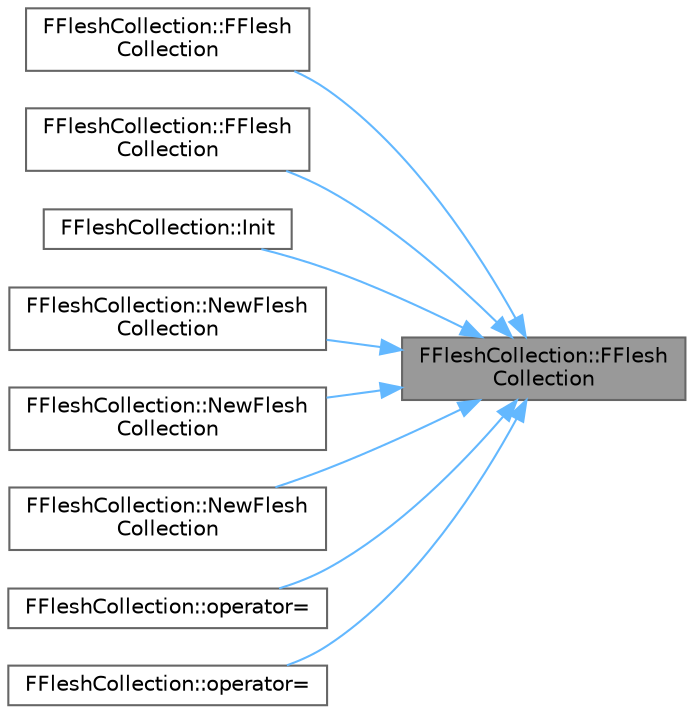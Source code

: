 digraph "FFleshCollection::FFleshCollection"
{
 // INTERACTIVE_SVG=YES
 // LATEX_PDF_SIZE
  bgcolor="transparent";
  edge [fontname=Helvetica,fontsize=10,labelfontname=Helvetica,labelfontsize=10];
  node [fontname=Helvetica,fontsize=10,shape=box,height=0.2,width=0.4];
  rankdir="RL";
  Node1 [id="Node000001",label="FFleshCollection::FFlesh\lCollection",height=0.2,width=0.4,color="gray40", fillcolor="grey60", style="filled", fontcolor="black",tooltip=" "];
  Node1 -> Node2 [id="edge1_Node000001_Node000002",dir="back",color="steelblue1",style="solid",tooltip=" "];
  Node2 [id="Node000002",label="FFleshCollection::FFlesh\lCollection",height=0.2,width=0.4,color="grey40", fillcolor="white", style="filled",URL="$df/dca/classFFleshCollection.html#a801a8ad6bbdbac83833793f88a5201fc",tooltip=" "];
  Node1 -> Node3 [id="edge2_Node000001_Node000003",dir="back",color="steelblue1",style="solid",tooltip=" "];
  Node3 [id="Node000003",label="FFleshCollection::FFlesh\lCollection",height=0.2,width=0.4,color="grey40", fillcolor="white", style="filled",URL="$df/dca/classFFleshCollection.html#af8be7254f9944520ee9487613250a986",tooltip=" "];
  Node1 -> Node4 [id="edge3_Node000001_Node000004",dir="back",color="steelblue1",style="solid",tooltip=" "];
  Node4 [id="Node000004",label="FFleshCollection::Init",height=0.2,width=0.4,color="grey40", fillcolor="white", style="filled",URL="$df/dca/classFFleshCollection.html#a9e9f0a9cfab1949617dab95c39e08d33",tooltip=" "];
  Node1 -> Node5 [id="edge4_Node000001_Node000005",dir="back",color="steelblue1",style="solid",tooltip=" "];
  Node5 [id="Node000005",label="FFleshCollection::NewFlesh\lCollection",height=0.2,width=0.4,color="grey40", fillcolor="white", style="filled",URL="$df/dca/classFFleshCollection.html#ab37a0dcace98044e54c1357b59ed7b7b",tooltip="Create a GeometryCollection from Vertex and Indices arrays."];
  Node1 -> Node6 [id="edge5_Node000001_Node000006",dir="back",color="steelblue1",style="solid",tooltip=" "];
  Node6 [id="Node000006",label="FFleshCollection::NewFlesh\lCollection",height=0.2,width=0.4,color="grey40", fillcolor="white", style="filled",URL="$df/dca/classFFleshCollection.html#a966fecdf50fded9ab033a270c6b5d66c",tooltip=" "];
  Node1 -> Node7 [id="edge6_Node000001_Node000007",dir="back",color="steelblue1",style="solid",tooltip=" "];
  Node7 [id="Node000007",label="FFleshCollection::NewFlesh\lCollection",height=0.2,width=0.4,color="grey40", fillcolor="white", style="filled",URL="$df/dca/classFFleshCollection.html#a34e6301eaba71e8446f68960c049bf4a",tooltip=" "];
  Node1 -> Node8 [id="edge7_Node000001_Node000008",dir="back",color="steelblue1",style="solid",tooltip=" "];
  Node8 [id="Node000008",label="FFleshCollection::operator=",height=0.2,width=0.4,color="grey40", fillcolor="white", style="filled",URL="$df/dca/classFFleshCollection.html#aa2d2d4714f2298eddd2d7414aace42aa",tooltip=" "];
  Node1 -> Node9 [id="edge8_Node000001_Node000009",dir="back",color="steelblue1",style="solid",tooltip=" "];
  Node9 [id="Node000009",label="FFleshCollection::operator=",height=0.2,width=0.4,color="grey40", fillcolor="white", style="filled",URL="$df/dca/classFFleshCollection.html#affd6da165afba3a4b74865cc3dc7fa8a",tooltip=" "];
}
